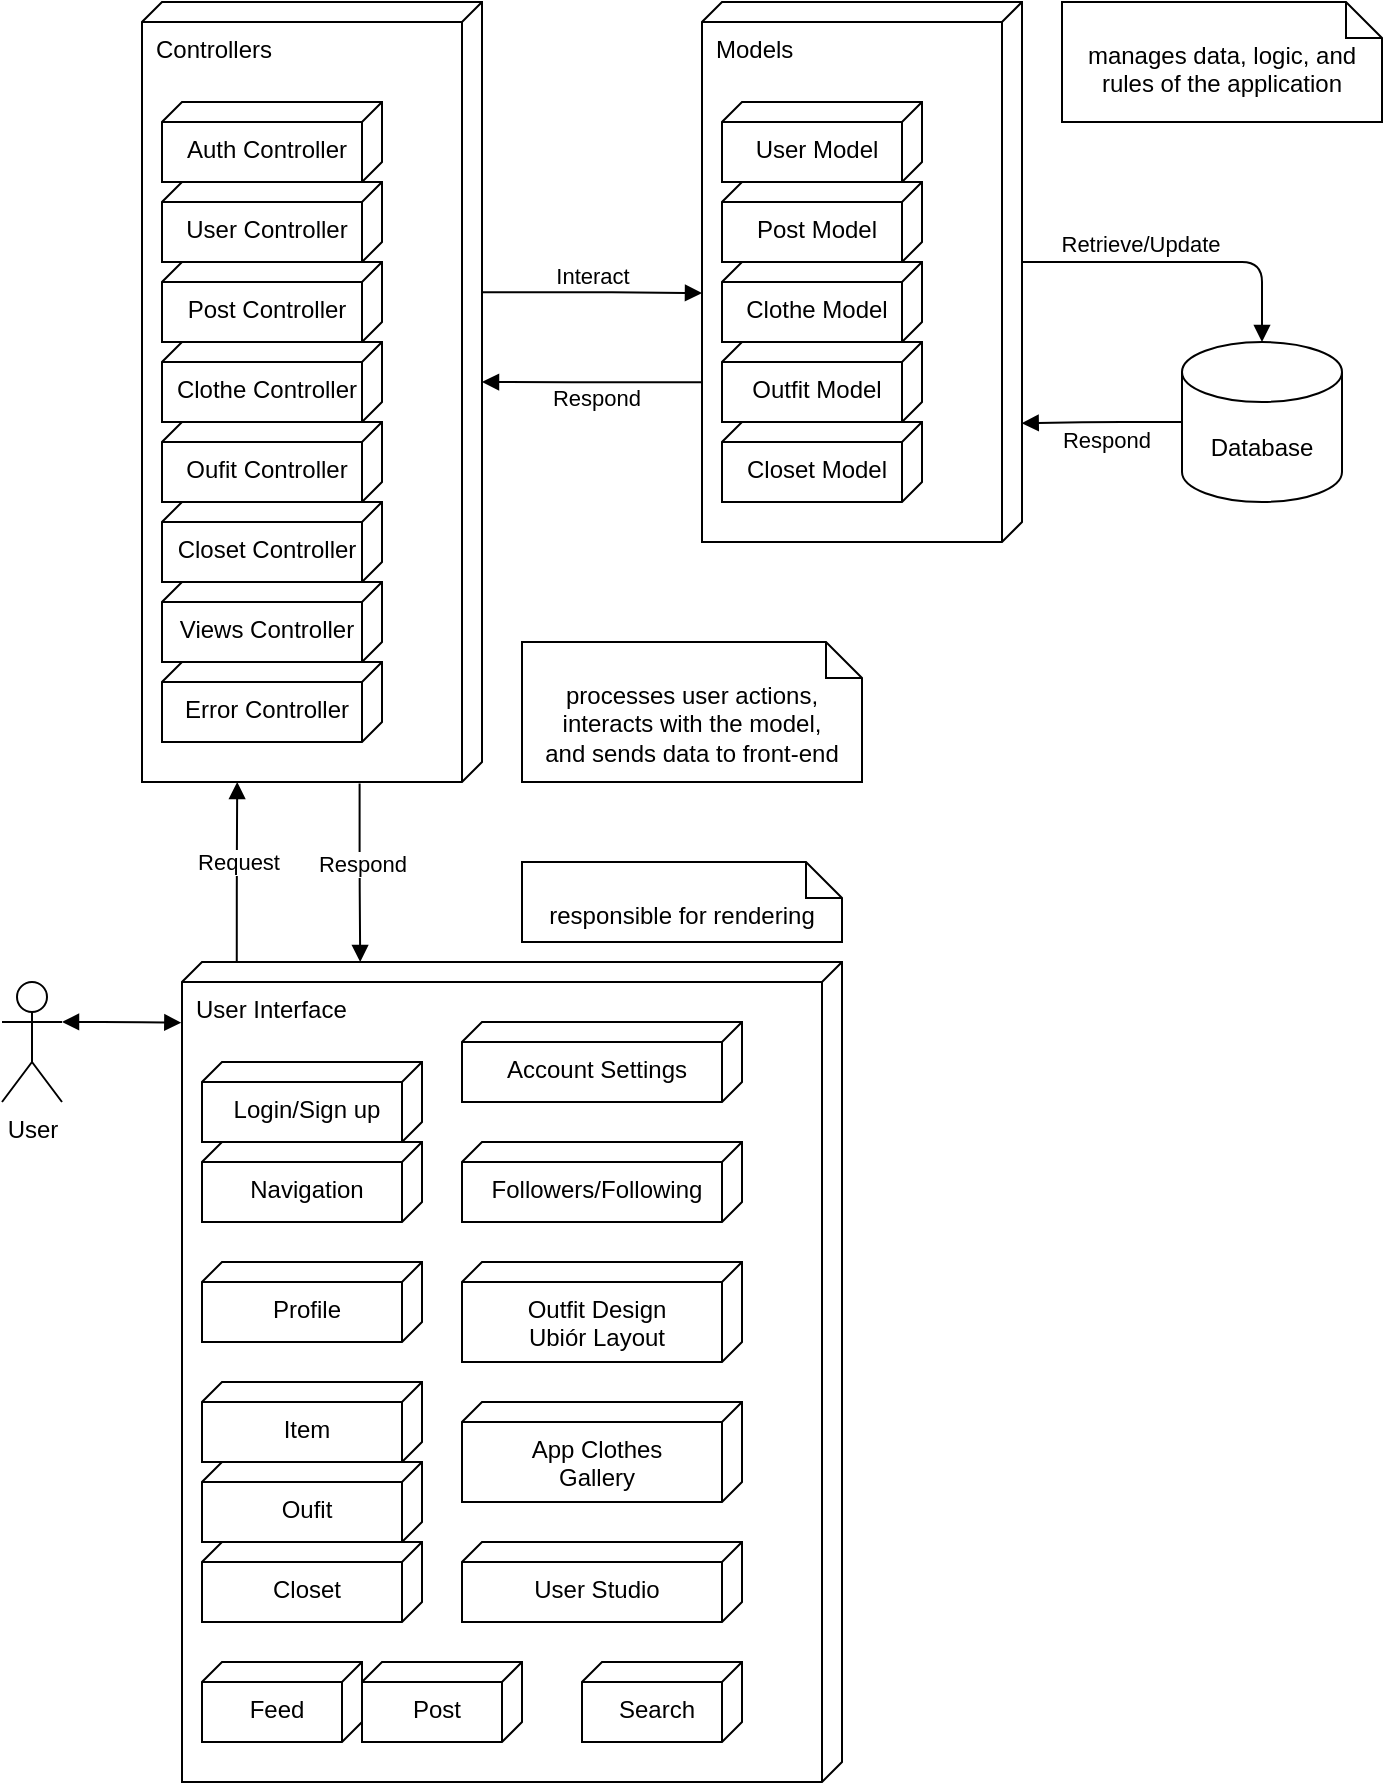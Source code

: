 <mxfile version="24.7.17">
  <diagram name="Page-1" id="MU40dsSjmfFrNShMqfhn">
    <mxGraphModel dx="1235" dy="787" grid="1" gridSize="10" guides="1" tooltips="1" connect="1" arrows="1" fold="1" page="1" pageScale="1" pageWidth="850" pageHeight="1100" math="0" shadow="0">
      <root>
        <mxCell id="0" />
        <mxCell id="1" parent="0" />
        <mxCell id="beVgWmRtZ7cqBD5OG1xg-60" style="edgeStyle=orthogonalEdgeStyle;rounded=1;orthogonalLoop=1;jettySize=auto;html=1;entryX=0;entryY=0;entryDx=190;entryDy=0;curved=0;endArrow=block;endFill=1;exitX=0.704;exitY=1.002;exitDx=0;exitDy=0;exitPerimeter=0;entryPerimeter=0;" parent="1" source="beVgWmRtZ7cqBD5OG1xg-99" target="beVgWmRtZ7cqBD5OG1xg-105" edge="1">
          <mxGeometry relative="1" as="geometry">
            <mxPoint x="530" y="360" as="sourcePoint" />
            <mxPoint x="450" y="382.5" as="targetPoint" />
          </mxGeometry>
        </mxCell>
        <mxCell id="beVgWmRtZ7cqBD5OG1xg-83" value="Respond" style="edgeLabel;html=1;align=center;verticalAlign=middle;resizable=0;points=[];" parent="beVgWmRtZ7cqBD5OG1xg-60" vertex="1" connectable="0">
          <mxGeometry x="0.246" y="-3" relative="1" as="geometry">
            <mxPoint x="15" y="11" as="offset" />
          </mxGeometry>
        </mxCell>
        <mxCell id="beVgWmRtZ7cqBD5OG1xg-59" style="edgeStyle=orthogonalEdgeStyle;rounded=1;orthogonalLoop=1;jettySize=auto;html=1;exitX=0.372;exitY=-0.001;exitDx=0;exitDy=0;entryX=0.539;entryY=1;entryDx=0;entryDy=0;curved=0;endArrow=block;endFill=1;entryPerimeter=0;exitPerimeter=0;" parent="1" source="beVgWmRtZ7cqBD5OG1xg-105" target="beVgWmRtZ7cqBD5OG1xg-99" edge="1">
          <mxGeometry relative="1" as="geometry">
            <mxPoint x="370" y="290" as="sourcePoint" />
            <mxPoint x="490" y="215" as="targetPoint" />
          </mxGeometry>
        </mxCell>
        <mxCell id="beVgWmRtZ7cqBD5OG1xg-82" value="Interact" style="edgeLabel;html=1;align=center;verticalAlign=middle;resizable=0;points=[];" parent="beVgWmRtZ7cqBD5OG1xg-59" vertex="1" connectable="0">
          <mxGeometry x="0.013" y="2" relative="1" as="geometry">
            <mxPoint x="-1" y="-7" as="offset" />
          </mxGeometry>
        </mxCell>
        <mxCell id="beVgWmRtZ7cqBD5OG1xg-67" style="edgeStyle=orthogonalEdgeStyle;rounded=1;orthogonalLoop=1;jettySize=auto;html=1;exitX=1.002;exitY=0.36;exitDx=0;exitDy=0;curved=0;endArrow=block;endFill=1;exitPerimeter=0;entryX=0;entryY=0.73;entryDx=0;entryDy=0;entryPerimeter=0;" parent="1" target="beVgWmRtZ7cqBD5OG1xg-121" edge="1" source="beVgWmRtZ7cqBD5OG1xg-105">
          <mxGeometry relative="1" as="geometry">
            <mxPoint x="425" y="603.75" as="sourcePoint" />
            <mxPoint x="319.54" y="550.07" as="targetPoint" />
          </mxGeometry>
        </mxCell>
        <mxCell id="beVgWmRtZ7cqBD5OG1xg-81" value="Respond" style="edgeLabel;html=1;align=center;verticalAlign=middle;resizable=0;points=[];" parent="beVgWmRtZ7cqBD5OG1xg-67" vertex="1" connectable="0">
          <mxGeometry x="-0.24" y="2" relative="1" as="geometry">
            <mxPoint x="-1" y="6" as="offset" />
          </mxGeometry>
        </mxCell>
        <mxCell id="beVgWmRtZ7cqBD5OG1xg-64" style="edgeStyle=orthogonalEdgeStyle;rounded=1;orthogonalLoop=1;jettySize=auto;html=1;exitX=0;exitY=0.5;exitDx=0;exitDy=0;exitPerimeter=0;entryX=0.78;entryY=0.001;entryDx=0;entryDy=0;curved=0;endArrow=block;endFill=1;entryPerimeter=0;" parent="1" source="beVgWmRtZ7cqBD5OG1xg-30" target="beVgWmRtZ7cqBD5OG1xg-99" edge="1">
          <mxGeometry relative="1" as="geometry">
            <mxPoint x="610" y="340" as="targetPoint" />
          </mxGeometry>
        </mxCell>
        <mxCell id="beVgWmRtZ7cqBD5OG1xg-85" value="Respond" style="edgeLabel;html=1;align=center;verticalAlign=middle;resizable=0;points=[];" parent="beVgWmRtZ7cqBD5OG1xg-64" vertex="1" connectable="0">
          <mxGeometry x="-0.613" y="-1" relative="1" as="geometry">
            <mxPoint x="-23" y="10" as="offset" />
          </mxGeometry>
        </mxCell>
        <mxCell id="beVgWmRtZ7cqBD5OG1xg-30" value="Database" style="shape=cylinder3;whiteSpace=wrap;html=1;boundedLbl=1;backgroundOutline=1;size=15;" parent="1" vertex="1">
          <mxGeometry x="730" y="240" width="80" height="80" as="geometry" />
        </mxCell>
        <mxCell id="beVgWmRtZ7cqBD5OG1xg-48" style="edgeStyle=orthogonalEdgeStyle;rounded=1;orthogonalLoop=1;jettySize=auto;html=1;exitX=1;exitY=0.333;exitDx=0;exitDy=0;exitPerimeter=0;entryX=0.074;entryY=1.001;entryDx=0;entryDy=0;startArrow=block;startFill=1;curved=0;endArrow=block;endFill=1;entryPerimeter=0;" parent="1" source="beVgWmRtZ7cqBD5OG1xg-35" target="beVgWmRtZ7cqBD5OG1xg-121" edge="1">
          <mxGeometry relative="1" as="geometry">
            <mxPoint x="230" y="579.89" as="targetPoint" />
          </mxGeometry>
        </mxCell>
        <mxCell id="beVgWmRtZ7cqBD5OG1xg-35" value="User" style="shape=umlActor;verticalLabelPosition=bottom;verticalAlign=top;html=1;" parent="1" vertex="1">
          <mxGeometry x="140" y="560" width="30" height="60" as="geometry" />
        </mxCell>
        <mxCell id="beVgWmRtZ7cqBD5OG1xg-65" style="edgeStyle=orthogonalEdgeStyle;rounded=1;orthogonalLoop=1;jettySize=auto;html=1;exitX=0;exitY=0.917;exitDx=0;exitDy=0;curved=0;endArrow=block;endFill=1;exitPerimeter=0;entryX=1;entryY=0.72;entryDx=0;entryDy=0;entryPerimeter=0;" parent="1" source="beVgWmRtZ7cqBD5OG1xg-121" target="beVgWmRtZ7cqBD5OG1xg-105" edge="1">
          <mxGeometry relative="1" as="geometry">
            <mxPoint x="257.17" y="550.21" as="sourcePoint" />
            <mxPoint x="270" y="390" as="targetPoint" />
          </mxGeometry>
        </mxCell>
        <mxCell id="beVgWmRtZ7cqBD5OG1xg-79" value="Request" style="edgeLabel;html=1;align=center;verticalAlign=middle;resizable=0;points=[];" parent="beVgWmRtZ7cqBD5OG1xg-65" vertex="1" connectable="0">
          <mxGeometry x="0.176" relative="1" as="geometry">
            <mxPoint y="3" as="offset" />
          </mxGeometry>
        </mxCell>
        <mxCell id="beVgWmRtZ7cqBD5OG1xg-63" style="edgeStyle=orthogonalEdgeStyle;rounded=1;orthogonalLoop=1;jettySize=auto;html=1;exitX=0;exitY=0;exitDx=130;exitDy=0;entryX=0.5;entryY=0;entryDx=0;entryDy=0;entryPerimeter=0;curved=0;endArrow=block;endFill=1;exitPerimeter=0;" parent="1" source="beVgWmRtZ7cqBD5OG1xg-99" target="beVgWmRtZ7cqBD5OG1xg-30" edge="1">
          <mxGeometry relative="1" as="geometry">
            <mxPoint x="650" y="277.5" as="sourcePoint" />
          </mxGeometry>
        </mxCell>
        <mxCell id="beVgWmRtZ7cqBD5OG1xg-84" value="Retrieve/Update" style="edgeLabel;html=1;align=center;verticalAlign=middle;resizable=0;points=[];" parent="beVgWmRtZ7cqBD5OG1xg-63" vertex="1" connectable="0">
          <mxGeometry x="-0.412" y="-2" relative="1" as="geometry">
            <mxPoint x="12" y="-11" as="offset" />
          </mxGeometry>
        </mxCell>
        <mxCell id="beVgWmRtZ7cqBD5OG1xg-88" value="processes user actions,&lt;div&gt;interacts with the model,&lt;div&gt;and sends data to front-end&lt;/div&gt;&lt;/div&gt;" style="shape=note2;boundedLbl=1;whiteSpace=wrap;html=1;size=18;verticalAlign=top;align=center;spacingTop=-5;" parent="1" vertex="1">
          <mxGeometry x="400" y="390" width="170" height="70" as="geometry" />
        </mxCell>
        <mxCell id="beVgWmRtZ7cqBD5OG1xg-92" value="manages data, logic, and rules of the application" style="shape=note2;boundedLbl=1;whiteSpace=wrap;html=1;size=18;verticalAlign=top;align=center;spacingTop=-5;" parent="1" vertex="1">
          <mxGeometry x="670" y="70" width="160" height="60" as="geometry" />
        </mxCell>
        <mxCell id="beVgWmRtZ7cqBD5OG1xg-95" value="responsible for rendering" style="shape=note2;boundedLbl=1;whiteSpace=wrap;html=1;size=18;verticalAlign=top;align=center;spacingTop=-5;" parent="1" vertex="1">
          <mxGeometry x="400" y="500" width="160" height="40" as="geometry" />
        </mxCell>
        <mxCell id="beVgWmRtZ7cqBD5OG1xg-99" value="Models" style="verticalAlign=top;align=left;shape=cube;size=10;direction=south;fontStyle=0;html=1;boundedLbl=1;spacingLeft=5;whiteSpace=wrap;" parent="1" vertex="1">
          <mxGeometry x="490" y="70" width="160" height="270" as="geometry" />
        </mxCell>
        <mxCell id="beVgWmRtZ7cqBD5OG1xg-100" value="User Model" style="verticalAlign=top;align=center;shape=cube;size=10;direction=south;html=1;boundedLbl=1;spacingLeft=5;whiteSpace=wrap;" parent="beVgWmRtZ7cqBD5OG1xg-99" vertex="1">
          <mxGeometry width="100" height="40" relative="1" as="geometry">
            <mxPoint x="10" y="50" as="offset" />
          </mxGeometry>
        </mxCell>
        <mxCell id="beVgWmRtZ7cqBD5OG1xg-101" value="Post Model" style="verticalAlign=top;align=center;shape=cube;size=10;direction=south;html=1;boundedLbl=1;spacingLeft=5;whiteSpace=wrap;" parent="beVgWmRtZ7cqBD5OG1xg-99" vertex="1">
          <mxGeometry width="100" height="40" relative="1" as="geometry">
            <mxPoint x="10" y="90" as="offset" />
          </mxGeometry>
        </mxCell>
        <mxCell id="beVgWmRtZ7cqBD5OG1xg-102" value="Clothe Model" style="verticalAlign=top;align=center;shape=cube;size=10;direction=south;html=1;boundedLbl=1;spacingLeft=5;whiteSpace=wrap;" parent="beVgWmRtZ7cqBD5OG1xg-99" vertex="1">
          <mxGeometry width="100" height="40" relative="1" as="geometry">
            <mxPoint x="10" y="130" as="offset" />
          </mxGeometry>
        </mxCell>
        <mxCell id="beVgWmRtZ7cqBD5OG1xg-103" value="Outfit Model" style="verticalAlign=top;align=center;shape=cube;size=10;direction=south;html=1;boundedLbl=1;spacingLeft=5;whiteSpace=wrap;" parent="beVgWmRtZ7cqBD5OG1xg-99" vertex="1">
          <mxGeometry width="100" height="40" relative="1" as="geometry">
            <mxPoint x="10" y="170" as="offset" />
          </mxGeometry>
        </mxCell>
        <mxCell id="beVgWmRtZ7cqBD5OG1xg-104" value="Closet Model" style="verticalAlign=top;align=center;shape=cube;size=10;direction=south;html=1;boundedLbl=1;spacingLeft=5;whiteSpace=wrap;" parent="beVgWmRtZ7cqBD5OG1xg-99" vertex="1">
          <mxGeometry width="100" height="40" relative="1" as="geometry">
            <mxPoint x="10" y="210" as="offset" />
          </mxGeometry>
        </mxCell>
        <mxCell id="beVgWmRtZ7cqBD5OG1xg-105" value="Controllers" style="verticalAlign=top;align=left;shape=cube;size=10;direction=south;fontStyle=0;html=1;boundedLbl=1;spacingLeft=5;whiteSpace=wrap;" parent="1" vertex="1">
          <mxGeometry x="210" y="70" width="170" height="390" as="geometry" />
        </mxCell>
        <mxCell id="beVgWmRtZ7cqBD5OG1xg-106" value="Auth Controller" style="verticalAlign=top;align=center;shape=cube;size=10;direction=south;html=1;boundedLbl=1;spacingLeft=5;whiteSpace=wrap;" parent="beVgWmRtZ7cqBD5OG1xg-105" vertex="1">
          <mxGeometry width="110" height="40" relative="1" as="geometry">
            <mxPoint x="10" y="50" as="offset" />
          </mxGeometry>
        </mxCell>
        <mxCell id="beVgWmRtZ7cqBD5OG1xg-107" value="User Controller" style="verticalAlign=top;align=center;shape=cube;size=10;direction=south;html=1;boundedLbl=1;spacingLeft=5;whiteSpace=wrap;" parent="beVgWmRtZ7cqBD5OG1xg-105" vertex="1">
          <mxGeometry width="110" height="40" relative="1" as="geometry">
            <mxPoint x="10" y="90" as="offset" />
          </mxGeometry>
        </mxCell>
        <mxCell id="beVgWmRtZ7cqBD5OG1xg-108" value="Post Controller" style="verticalAlign=top;align=center;shape=cube;size=10;direction=south;html=1;boundedLbl=1;spacingLeft=5;whiteSpace=wrap;" parent="beVgWmRtZ7cqBD5OG1xg-105" vertex="1">
          <mxGeometry width="110" height="40" relative="1" as="geometry">
            <mxPoint x="10" y="130" as="offset" />
          </mxGeometry>
        </mxCell>
        <mxCell id="beVgWmRtZ7cqBD5OG1xg-109" value="Clothe Controller" style="verticalAlign=top;align=center;shape=cube;size=10;direction=south;html=1;boundedLbl=1;spacingLeft=5;whiteSpace=wrap;" parent="beVgWmRtZ7cqBD5OG1xg-105" vertex="1">
          <mxGeometry width="110" height="40" relative="1" as="geometry">
            <mxPoint x="10" y="170" as="offset" />
          </mxGeometry>
        </mxCell>
        <mxCell id="beVgWmRtZ7cqBD5OG1xg-110" value="Oufit Controller" style="verticalAlign=top;align=center;shape=cube;size=10;direction=south;html=1;boundedLbl=1;spacingLeft=5;whiteSpace=wrap;" parent="beVgWmRtZ7cqBD5OG1xg-105" vertex="1">
          <mxGeometry width="110" height="40" relative="1" as="geometry">
            <mxPoint x="10" y="210" as="offset" />
          </mxGeometry>
        </mxCell>
        <mxCell id="beVgWmRtZ7cqBD5OG1xg-117" value="Closet Controller" style="verticalAlign=top;align=center;shape=cube;size=10;direction=south;html=1;boundedLbl=1;spacingLeft=5;whiteSpace=wrap;" parent="beVgWmRtZ7cqBD5OG1xg-105" vertex="1">
          <mxGeometry width="110" height="40" relative="1" as="geometry">
            <mxPoint x="10" y="250" as="offset" />
          </mxGeometry>
        </mxCell>
        <mxCell id="beVgWmRtZ7cqBD5OG1xg-118" value="Views Controller" style="verticalAlign=top;align=center;shape=cube;size=10;direction=south;html=1;boundedLbl=1;spacingLeft=5;whiteSpace=wrap;" parent="beVgWmRtZ7cqBD5OG1xg-105" vertex="1">
          <mxGeometry width="110" height="40" relative="1" as="geometry">
            <mxPoint x="10" y="290" as="offset" />
          </mxGeometry>
        </mxCell>
        <mxCell id="beVgWmRtZ7cqBD5OG1xg-119" value="Error Controller" style="verticalAlign=top;align=center;shape=cube;size=10;direction=south;html=1;boundedLbl=1;spacingLeft=5;whiteSpace=wrap;" parent="beVgWmRtZ7cqBD5OG1xg-105" vertex="1">
          <mxGeometry width="110" height="40" relative="1" as="geometry">
            <mxPoint x="10" y="330" as="offset" />
          </mxGeometry>
        </mxCell>
        <mxCell id="beVgWmRtZ7cqBD5OG1xg-121" value="User Interface" style="verticalAlign=top;align=left;shape=cube;size=10;direction=south;fontStyle=0;html=1;boundedLbl=1;spacingLeft=5;whiteSpace=wrap;" parent="1" vertex="1">
          <mxGeometry x="230" y="550" width="330" height="410" as="geometry" />
        </mxCell>
        <mxCell id="beVgWmRtZ7cqBD5OG1xg-122" value="Login/Sign up" style="verticalAlign=top;align=center;shape=cube;size=10;direction=south;html=1;boundedLbl=1;spacingLeft=5;whiteSpace=wrap;" parent="beVgWmRtZ7cqBD5OG1xg-121" vertex="1">
          <mxGeometry width="110" height="40" relative="1" as="geometry">
            <mxPoint x="10" y="50" as="offset" />
          </mxGeometry>
        </mxCell>
        <mxCell id="beVgWmRtZ7cqBD5OG1xg-123" value="Navigation" style="verticalAlign=top;align=center;shape=cube;size=10;direction=south;html=1;boundedLbl=1;spacingLeft=5;whiteSpace=wrap;" parent="beVgWmRtZ7cqBD5OG1xg-121" vertex="1">
          <mxGeometry width="110" height="40" relative="1" as="geometry">
            <mxPoint x="10" y="90" as="offset" />
          </mxGeometry>
        </mxCell>
        <mxCell id="beVgWmRtZ7cqBD5OG1xg-124" value="Profile" style="verticalAlign=top;align=center;shape=cube;size=10;direction=south;html=1;boundedLbl=1;spacingLeft=5;whiteSpace=wrap;" parent="beVgWmRtZ7cqBD5OG1xg-121" vertex="1">
          <mxGeometry width="110" height="40" relative="1" as="geometry">
            <mxPoint x="10" y="150" as="offset" />
          </mxGeometry>
        </mxCell>
        <mxCell id="beVgWmRtZ7cqBD5OG1xg-125" value="Item" style="verticalAlign=top;align=center;shape=cube;size=10;direction=south;html=1;boundedLbl=1;spacingLeft=5;whiteSpace=wrap;" parent="beVgWmRtZ7cqBD5OG1xg-121" vertex="1">
          <mxGeometry width="110" height="40" relative="1" as="geometry">
            <mxPoint x="10" y="210" as="offset" />
          </mxGeometry>
        </mxCell>
        <mxCell id="beVgWmRtZ7cqBD5OG1xg-126" value="Oufit" style="verticalAlign=top;align=center;shape=cube;size=10;direction=south;html=1;boundedLbl=1;spacingLeft=5;whiteSpace=wrap;" parent="beVgWmRtZ7cqBD5OG1xg-121" vertex="1">
          <mxGeometry width="110" height="40" relative="1" as="geometry">
            <mxPoint x="10" y="250" as="offset" />
          </mxGeometry>
        </mxCell>
        <mxCell id="beVgWmRtZ7cqBD5OG1xg-127" value="Closet" style="verticalAlign=top;align=center;shape=cube;size=10;direction=south;html=1;boundedLbl=1;spacingLeft=5;whiteSpace=wrap;" parent="beVgWmRtZ7cqBD5OG1xg-121" vertex="1">
          <mxGeometry width="110" height="40" relative="1" as="geometry">
            <mxPoint x="10" y="290" as="offset" />
          </mxGeometry>
        </mxCell>
        <mxCell id="beVgWmRtZ7cqBD5OG1xg-128" value="Feed" style="verticalAlign=top;align=center;shape=cube;size=10;direction=south;html=1;boundedLbl=1;spacingLeft=5;whiteSpace=wrap;" parent="beVgWmRtZ7cqBD5OG1xg-121" vertex="1">
          <mxGeometry width="80" height="40" relative="1" as="geometry">
            <mxPoint x="10" y="350" as="offset" />
          </mxGeometry>
        </mxCell>
        <mxCell id="beVgWmRtZ7cqBD5OG1xg-129" value="Post" style="verticalAlign=top;align=center;shape=cube;size=10;direction=south;html=1;boundedLbl=1;spacingLeft=5;whiteSpace=wrap;" parent="beVgWmRtZ7cqBD5OG1xg-121" vertex="1">
          <mxGeometry width="80" height="40" relative="1" as="geometry">
            <mxPoint x="90" y="350" as="offset" />
          </mxGeometry>
        </mxCell>
        <mxCell id="beVgWmRtZ7cqBD5OG1xg-130" value="Account Settings" style="verticalAlign=top;align=center;shape=cube;size=10;direction=south;html=1;boundedLbl=1;spacingLeft=5;whiteSpace=wrap;" parent="beVgWmRtZ7cqBD5OG1xg-121" vertex="1">
          <mxGeometry width="140" height="40" relative="1" as="geometry">
            <mxPoint x="140" y="30" as="offset" />
          </mxGeometry>
        </mxCell>
        <mxCell id="beVgWmRtZ7cqBD5OG1xg-141" value="Followers/&lt;span style=&quot;background-color: initial;&quot;&gt;Following&lt;/span&gt;" style="verticalAlign=top;align=center;shape=cube;size=10;direction=south;html=1;boundedLbl=1;spacingLeft=5;whiteSpace=wrap;" parent="beVgWmRtZ7cqBD5OG1xg-121" vertex="1">
          <mxGeometry width="140" height="40" relative="1" as="geometry">
            <mxPoint x="140" y="90" as="offset" />
          </mxGeometry>
        </mxCell>
        <mxCell id="beVgWmRtZ7cqBD5OG1xg-142" value="Outfit Design&lt;div&gt;Ubiór Layout&lt;/div&gt;" style="verticalAlign=top;align=center;shape=cube;size=10;direction=south;html=1;boundedLbl=1;spacingLeft=5;whiteSpace=wrap;" parent="beVgWmRtZ7cqBD5OG1xg-121" vertex="1">
          <mxGeometry width="140" height="50" relative="1" as="geometry">
            <mxPoint x="140" y="150" as="offset" />
          </mxGeometry>
        </mxCell>
        <mxCell id="beVgWmRtZ7cqBD5OG1xg-143" value="App Clothes&lt;div&gt;Gallery&lt;/div&gt;" style="verticalAlign=top;align=center;shape=cube;size=10;direction=south;html=1;boundedLbl=1;spacingLeft=5;whiteSpace=wrap;" parent="beVgWmRtZ7cqBD5OG1xg-121" vertex="1">
          <mxGeometry width="140" height="50" relative="1" as="geometry">
            <mxPoint x="140" y="220" as="offset" />
          </mxGeometry>
        </mxCell>
        <mxCell id="beVgWmRtZ7cqBD5OG1xg-144" value="User Studio" style="verticalAlign=top;align=center;shape=cube;size=10;direction=south;html=1;boundedLbl=1;spacingLeft=5;whiteSpace=wrap;" parent="beVgWmRtZ7cqBD5OG1xg-121" vertex="1">
          <mxGeometry width="140" height="40" relative="1" as="geometry">
            <mxPoint x="140" y="290" as="offset" />
          </mxGeometry>
        </mxCell>
        <mxCell id="beVgWmRtZ7cqBD5OG1xg-145" value="Search" style="verticalAlign=top;align=center;shape=cube;size=10;direction=south;html=1;boundedLbl=1;spacingLeft=5;whiteSpace=wrap;" parent="beVgWmRtZ7cqBD5OG1xg-121" vertex="1">
          <mxGeometry width="80" height="40" relative="1" as="geometry">
            <mxPoint x="200" y="350" as="offset" />
          </mxGeometry>
        </mxCell>
      </root>
    </mxGraphModel>
  </diagram>
</mxfile>

